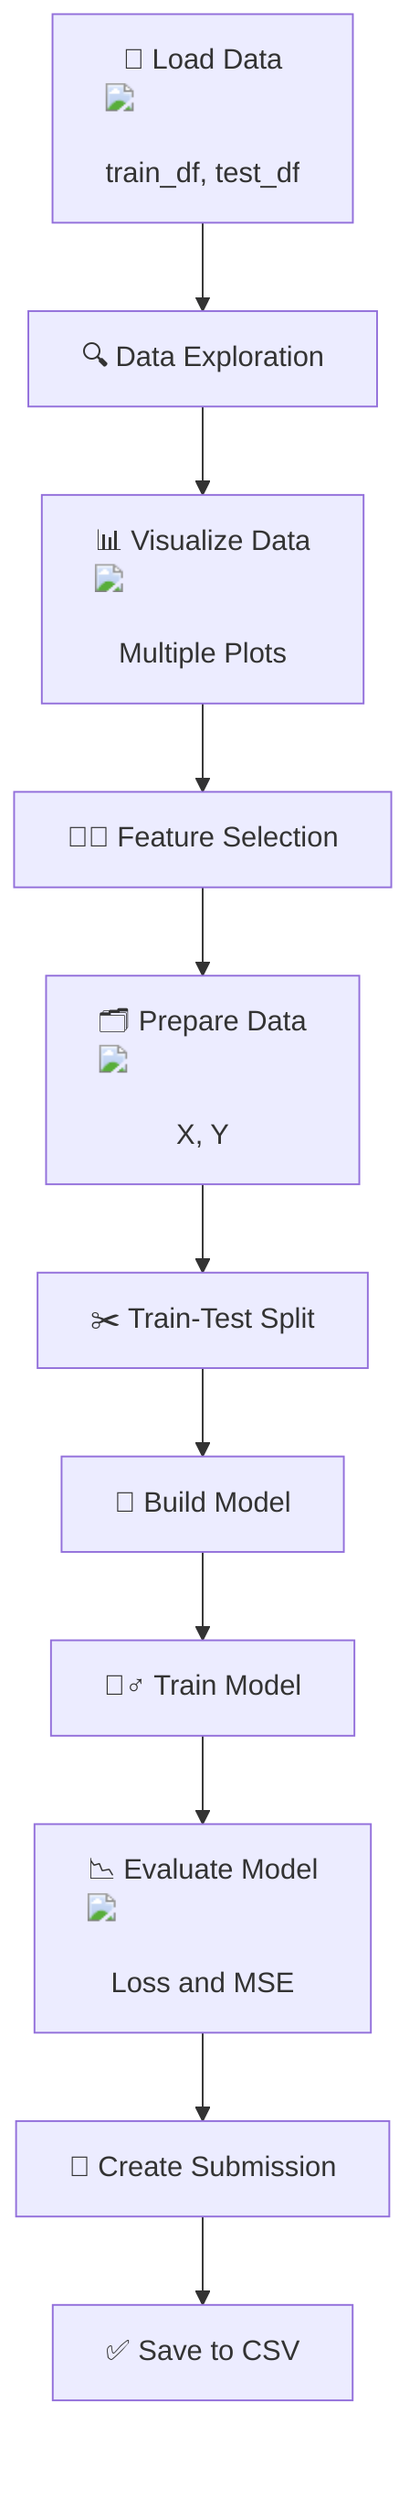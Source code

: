 graph TD;
    A["📁 Load Data <img src='file.svg'/> <br/> train_df, test_df"] --> B["🔍 Data Exploration"];
    B --> C["📊 Visualize Data <img src='hist_template.svg'/> <br/> Multiple Plots"];
    C --> D["🧑‍🏫 Feature Selection"];
    D --> E["🗂 Prepare Data <img src='column_split.svg'/> <br/> X, Y"];
    E --> F["✂️ Train-Test Split"];
    F --> G["🧠 Build Model"];
    G --> H["🏋️‍♂️ Train Model"];
    H --> I["📉 Evaluate Model <img src='lineplot_template.svg'/> <br/> Loss and MSE"];
    I --> J["📝 Create Submission"];
    J --> K["✅ Save to CSV"];